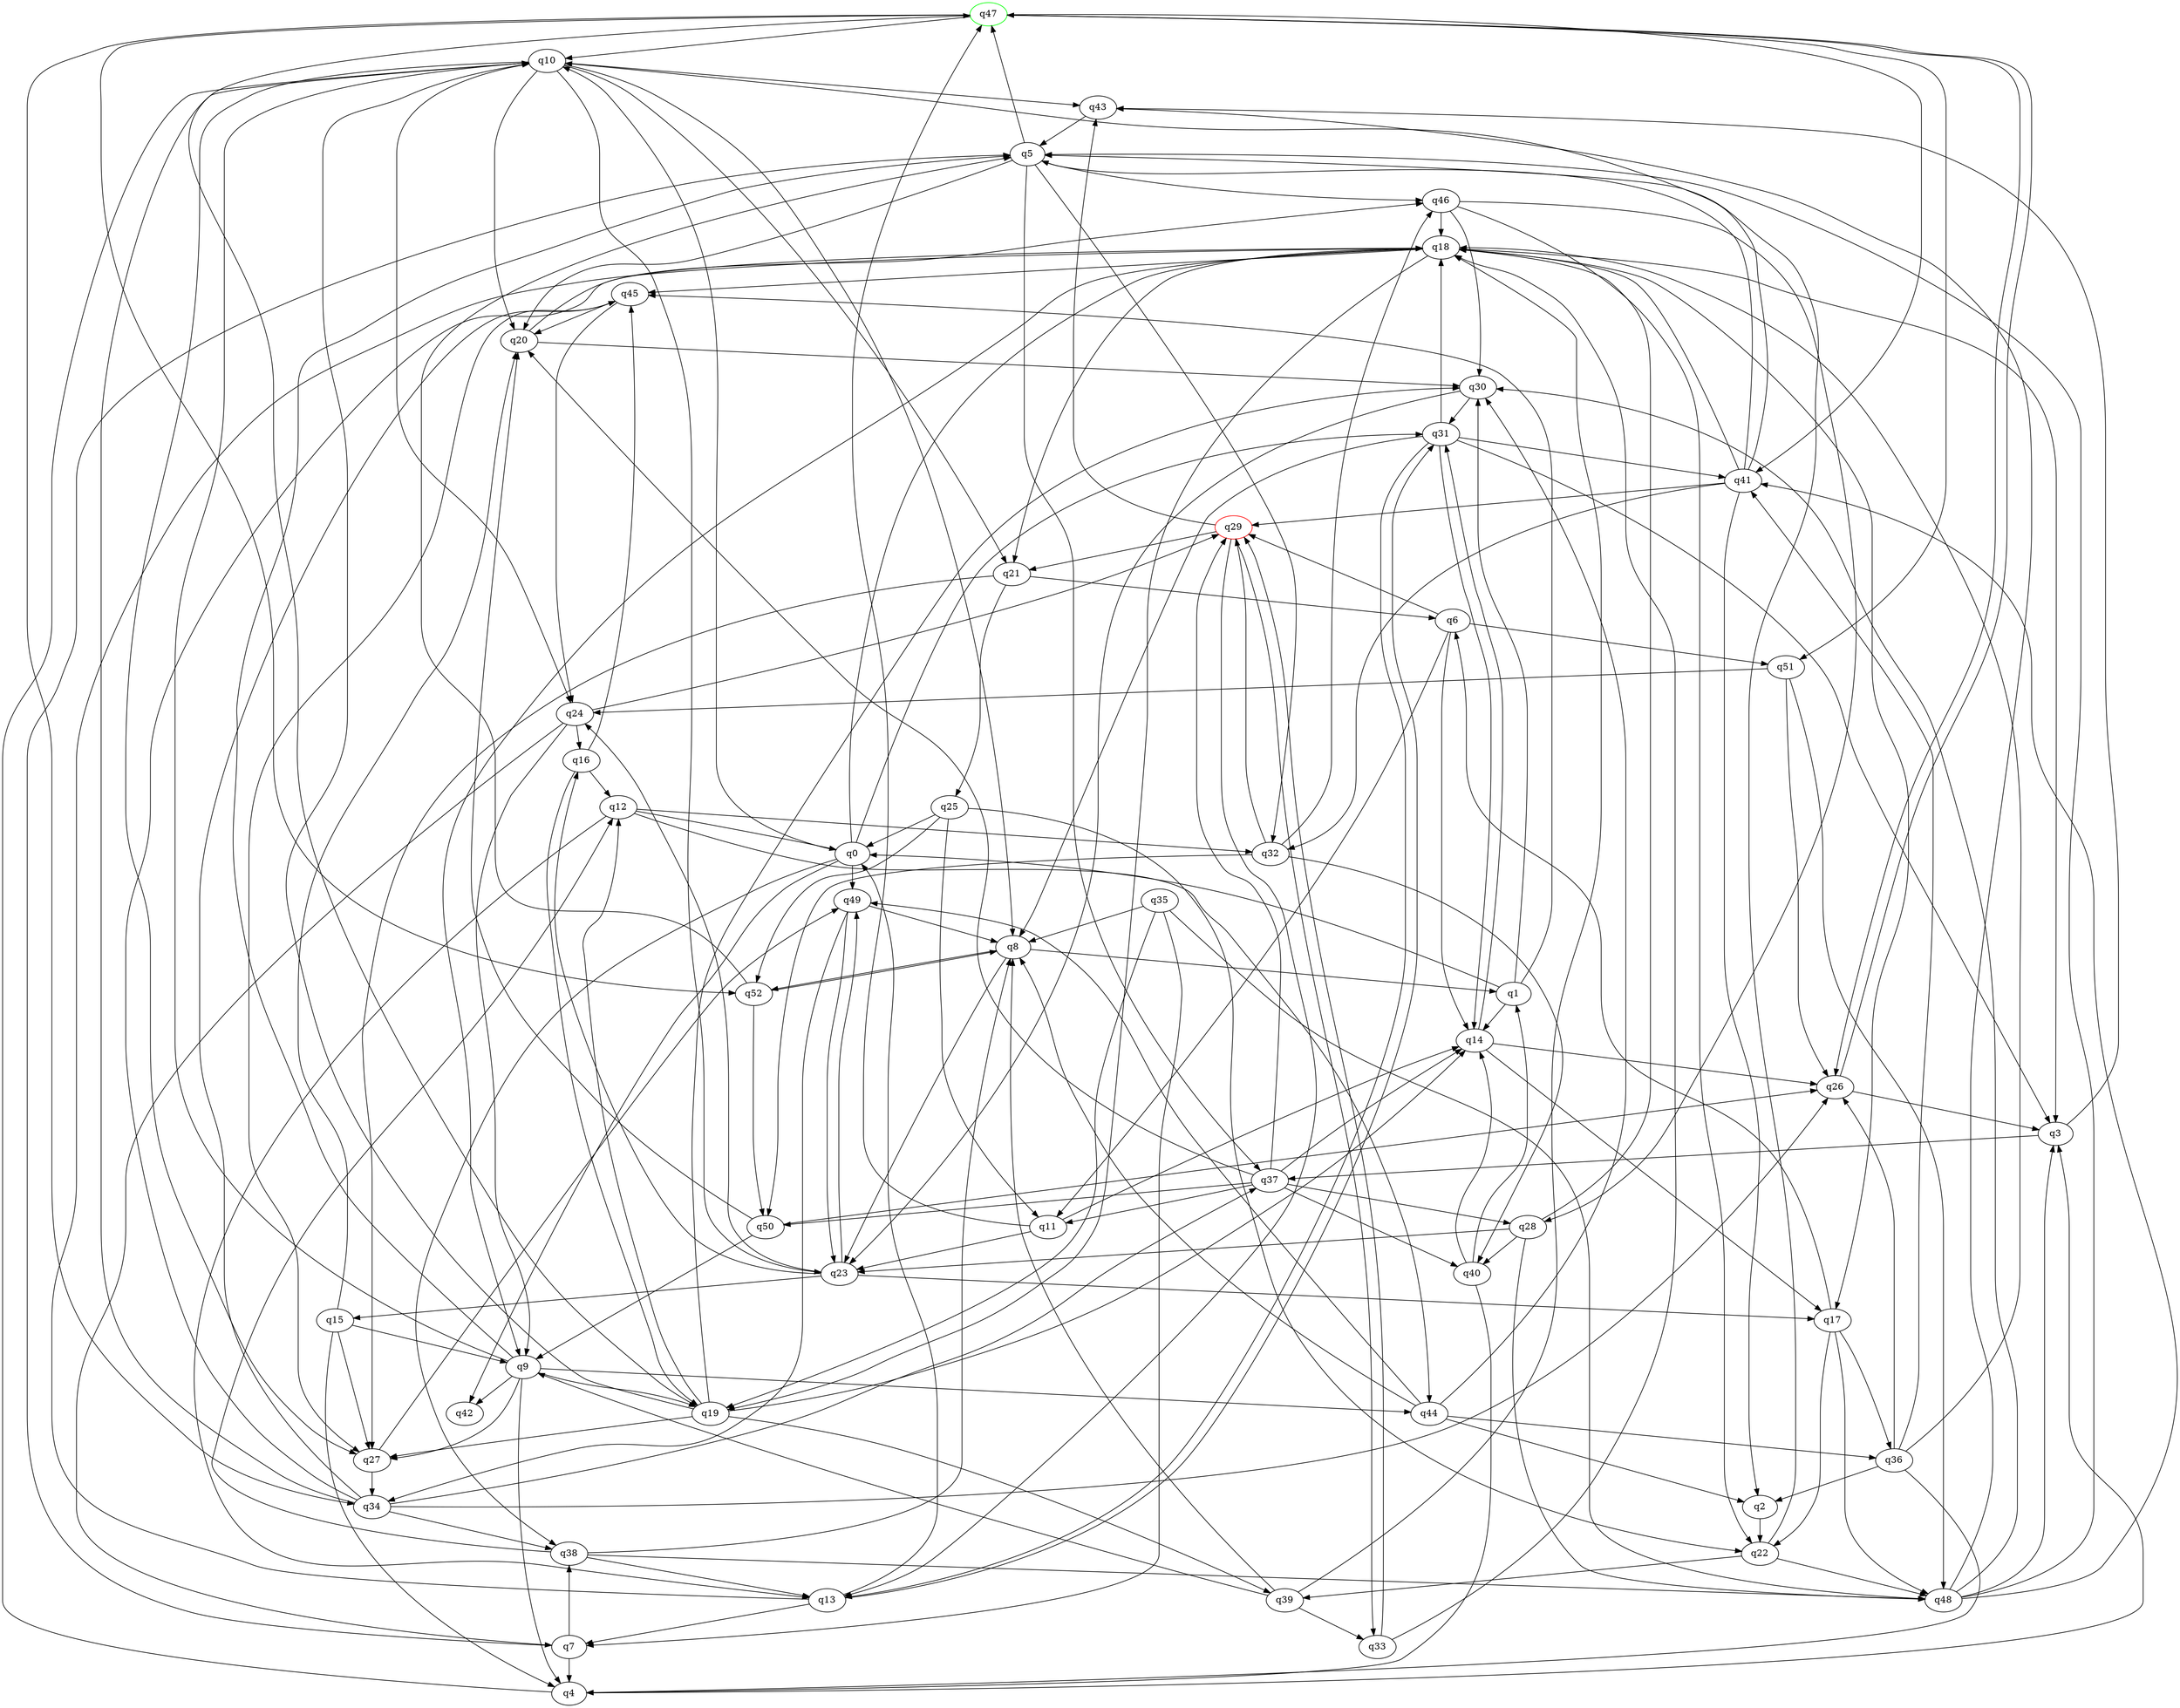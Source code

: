 digraph A{
q47 [initial=1,color=green];
q29 [final=1,color=red];
q0 -> q10;
q0 -> q18;
q0 -> q31;
q0 -> q38;
q0 -> q42;
q0 -> q49;
q1 -> q0;
q1 -> q14;
q1 -> q30;
q1 -> q45;
q2 -> q22;
q3 -> q37;
q3 -> q43;
q4 -> q3;
q4 -> q10;
q5 -> q20;
q5 -> q32;
q5 -> q37;
q5 -> q46;
q5 -> q47;
q6 -> q11;
q6 -> q14;
q6 -> q29;
q6 -> q51;
q7 -> q4;
q7 -> q5;
q7 -> q38;
q8 -> q1;
q8 -> q23;
q8 -> q52;
q9 -> q4;
q9 -> q5;
q9 -> q10;
q9 -> q19;
q9 -> q27;
q9 -> q42;
q9 -> q44;
q10 -> q8;
q10 -> q20;
q10 -> q21;
q10 -> q23;
q10 -> q24;
q10 -> q27;
q10 -> q43;
q11 -> q14;
q11 -> q23;
q11 -> q47;
q12 -> q0;
q12 -> q13;
q12 -> q32;
q12 -> q44;
q13 -> q0;
q13 -> q7;
q13 -> q18;
q13 -> q31;
q14 -> q17;
q14 -> q26;
q14 -> q31;
q15 -> q4;
q15 -> q9;
q15 -> q20;
q15 -> q27;
q16 -> q12;
q16 -> q19;
q16 -> q45;
q17 -> q6;
q17 -> q22;
q17 -> q36;
q17 -> q48;
q18 -> q3;
q18 -> q9;
q18 -> q17;
q18 -> q19;
q18 -> q21;
q18 -> q45;
q19 -> q10;
q19 -> q12;
q19 -> q14;
q19 -> q27;
q19 -> q30;
q19 -> q39;
q19 -> q47;
q20 -> q30;
q20 -> q46;
q21 -> q6;
q21 -> q25;
q21 -> q27;
q22 -> q5;
q22 -> q39;
q22 -> q48;
q23 -> q15;
q23 -> q16;
q23 -> q17;
q23 -> q24;
q23 -> q49;
q24 -> q7;
q24 -> q9;
q24 -> q16;
q24 -> q29;
q25 -> q0;
q25 -> q11;
q25 -> q22;
q25 -> q52;
q26 -> q3;
q26 -> q47;
q27 -> q34;
q27 -> q49;
q28 -> q18;
q28 -> q23;
q28 -> q40;
q28 -> q48;
q29 -> q13;
q29 -> q21;
q29 -> q33;
q29 -> q43;
q30 -> q23;
q30 -> q31;
q31 -> q3;
q31 -> q8;
q31 -> q13;
q31 -> q14;
q31 -> q18;
q31 -> q41;
q32 -> q29;
q32 -> q40;
q32 -> q46;
q32 -> q50;
q33 -> q18;
q33 -> q29;
q34 -> q10;
q34 -> q18;
q34 -> q26;
q34 -> q37;
q34 -> q38;
q34 -> q45;
q35 -> q7;
q35 -> q8;
q35 -> q19;
q35 -> q48;
q36 -> q2;
q36 -> q4;
q36 -> q18;
q36 -> q26;
q36 -> q41;
q37 -> q11;
q37 -> q14;
q37 -> q20;
q37 -> q28;
q37 -> q29;
q37 -> q40;
q37 -> q50;
q38 -> q8;
q38 -> q12;
q38 -> q13;
q38 -> q48;
q39 -> q8;
q39 -> q9;
q39 -> q18;
q39 -> q33;
q40 -> q1;
q40 -> q4;
q40 -> q14;
q41 -> q2;
q41 -> q5;
q41 -> q10;
q41 -> q18;
q41 -> q29;
q41 -> q32;
q43 -> q5;
q44 -> q2;
q44 -> q8;
q44 -> q30;
q44 -> q36;
q44 -> q49;
q45 -> q20;
q45 -> q24;
q45 -> q27;
q46 -> q18;
q46 -> q22;
q46 -> q28;
q46 -> q30;
q47 -> q10;
q47 -> q26;
q47 -> q34;
q47 -> q41;
q47 -> q51;
q47 -> q52;
q48 -> q3;
q48 -> q5;
q48 -> q30;
q48 -> q41;
q48 -> q43;
q49 -> q8;
q49 -> q23;
q49 -> q34;
q50 -> q9;
q50 -> q20;
q50 -> q26;
q51 -> q24;
q51 -> q26;
q51 -> q48;
q52 -> q5;
q52 -> q8;
q52 -> q50;
}